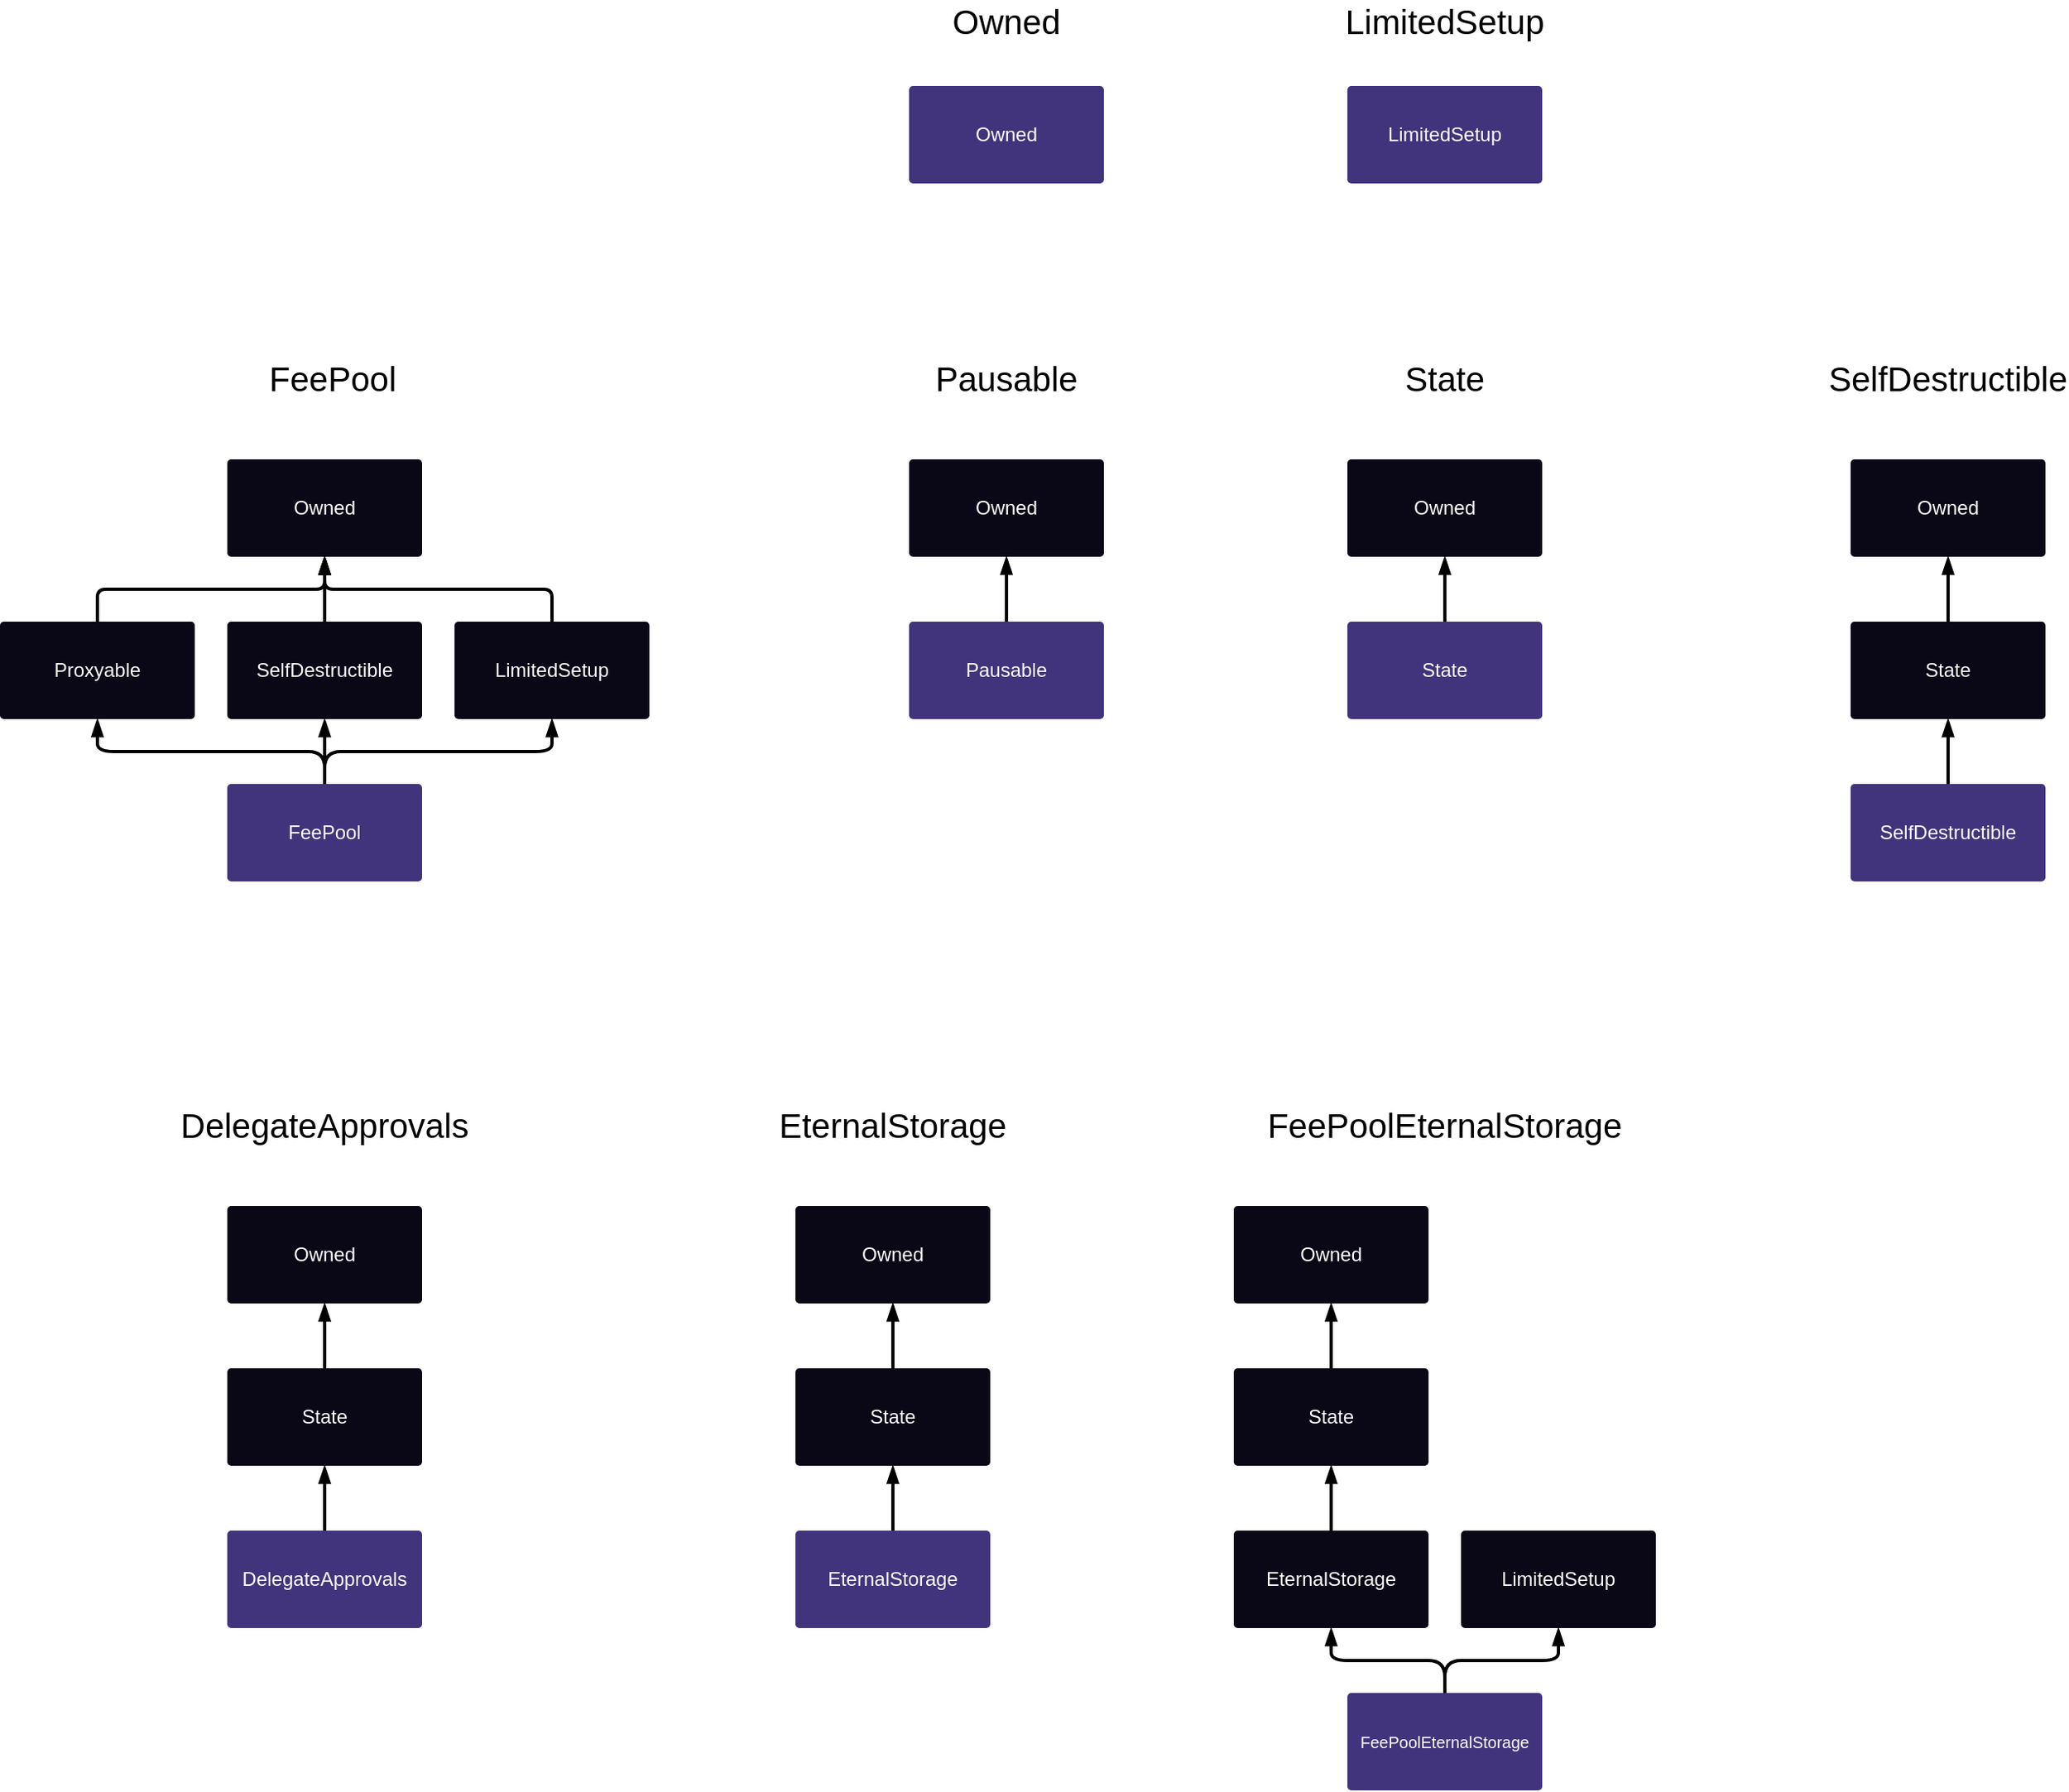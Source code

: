<mxfile version="11.2.8" type="device" pages="1"><diagram id="GeBhjOawOfTG-TZ4o7KQ" name="Page-1"><mxGraphModel dx="1186" dy="1878" grid="1" gridSize="10" guides="1" tooltips="1" connect="1" arrows="1" fold="1" page="1" pageScale="1" pageWidth="850" pageHeight="1100" math="0" shadow="0"><root><mxCell id="0"/><mxCell id="1" parent="0"/><mxCell id="AA69jOeBU6M6I2S-nlwK-62" style="edgeStyle=orthogonalEdgeStyle;rounded=1;orthogonalLoop=1;jettySize=auto;html=1;exitX=0.5;exitY=0;exitDx=0;exitDy=0;entryX=0.5;entryY=1;entryDx=0;entryDy=0;endArrow=blockThin;endFill=1;strokeWidth=2;fontSize=21;" edge="1" parent="1" source="AA69jOeBU6M6I2S-nlwK-1" target="AA69jOeBU6M6I2S-nlwK-2"><mxGeometry relative="1" as="geometry"/></mxCell><mxCell id="AA69jOeBU6M6I2S-nlwK-63" style="edgeStyle=orthogonalEdgeStyle;rounded=1;orthogonalLoop=1;jettySize=auto;html=1;exitX=0.5;exitY=0;exitDx=0;exitDy=0;entryX=0.5;entryY=1;entryDx=0;entryDy=0;endArrow=blockThin;endFill=1;strokeWidth=2;fontSize=21;" edge="1" parent="1" source="AA69jOeBU6M6I2S-nlwK-1" target="AA69jOeBU6M6I2S-nlwK-5"><mxGeometry relative="1" as="geometry"/></mxCell><mxCell id="AA69jOeBU6M6I2S-nlwK-64" style="edgeStyle=orthogonalEdgeStyle;rounded=1;orthogonalLoop=1;jettySize=auto;html=1;exitX=0.5;exitY=0;exitDx=0;exitDy=0;entryX=0.5;entryY=1;entryDx=0;entryDy=0;endArrow=blockThin;endFill=1;strokeWidth=2;fontSize=21;" edge="1" parent="1" source="AA69jOeBU6M6I2S-nlwK-1" target="AA69jOeBU6M6I2S-nlwK-4"><mxGeometry relative="1" as="geometry"/></mxCell><mxCell id="AA69jOeBU6M6I2S-nlwK-1" value="&lt;font color=&quot;#FFFFFF&quot;&gt;FeePool&lt;/font&gt;" style="rounded=1;whiteSpace=wrap;html=1;fillColor=#42337D;strokeColor=none;arcSize=4;gradientColor=none;" vertex="1" parent="1"><mxGeometry x="180" y="320" width="120" height="60" as="geometry"/></mxCell><mxCell id="AA69jOeBU6M6I2S-nlwK-7" style="edgeStyle=orthogonalEdgeStyle;rounded=1;orthogonalLoop=1;jettySize=auto;html=1;exitX=0.5;exitY=0;exitDx=0;exitDy=0;entryX=0.5;entryY=1;entryDx=0;entryDy=0;strokeWidth=2;arcSize=10;endArrow=blockThin;endFill=1;" edge="1" parent="1" source="AA69jOeBU6M6I2S-nlwK-2" target="AA69jOeBU6M6I2S-nlwK-3"><mxGeometry relative="1" as="geometry"/></mxCell><UserObject label="&lt;font color=&quot;#FFFFFF&quot;&gt;SelfDestructible&lt;/font&gt;" link="SelfDestructible" id="AA69jOeBU6M6I2S-nlwK-2"><mxCell style="rounded=1;whiteSpace=wrap;html=1;fillColor=#0a0817;strokeColor=none;arcSize=4;" vertex="1" parent="1"><mxGeometry x="180" y="220" width="120" height="60" as="geometry"/></mxCell></UserObject><UserObject label="&lt;font color=&quot;#FFFFFF&quot;&gt;Owned&lt;/font&gt;" link="Owned" id="AA69jOeBU6M6I2S-nlwK-3"><mxCell style="rounded=1;whiteSpace=wrap;html=1;fillColor=#0a0817;strokeColor=none;arcSize=4;" vertex="1" parent="1"><mxGeometry x="180" y="120" width="120" height="60" as="geometry"/></mxCell></UserObject><mxCell id="AA69jOeBU6M6I2S-nlwK-9" style="edgeStyle=orthogonalEdgeStyle;rounded=1;orthogonalLoop=1;jettySize=auto;html=1;exitX=0.5;exitY=0;exitDx=0;exitDy=0;strokeWidth=2;arcSize=10;endArrow=blockThin;endFill=1;" edge="1" parent="1" source="AA69jOeBU6M6I2S-nlwK-4" target="AA69jOeBU6M6I2S-nlwK-3"><mxGeometry relative="1" as="geometry"/></mxCell><UserObject label="&lt;div&gt;&lt;font color=&quot;#FFFFFF&quot;&gt;LimitedSetup&lt;/font&gt;&lt;/div&gt;" link="LimitedSetup" id="AA69jOeBU6M6I2S-nlwK-4"><mxCell style="rounded=1;whiteSpace=wrap;html=1;fillColor=#0a0817;strokeColor=none;arcSize=4;" vertex="1" parent="1"><mxGeometry x="320" y="220" width="120" height="60" as="geometry"/></mxCell></UserObject><mxCell id="AA69jOeBU6M6I2S-nlwK-10" style="edgeStyle=orthogonalEdgeStyle;rounded=1;orthogonalLoop=1;jettySize=auto;html=1;exitX=0.5;exitY=0;exitDx=0;exitDy=0;strokeWidth=2;arcSize=10;endArrow=blockThin;endFill=1;" edge="1" parent="1" source="AA69jOeBU6M6I2S-nlwK-5" target="AA69jOeBU6M6I2S-nlwK-3"><mxGeometry relative="1" as="geometry"/></mxCell><UserObject label="&lt;font style=&quot;font-size: 12px&quot; color=&quot;#FFFFFF&quot;&gt;Proxyable&lt;/font&gt;" link="Proxyable" id="AA69jOeBU6M6I2S-nlwK-5"><mxCell style="rounded=1;whiteSpace=wrap;html=1;fillColor=#0a0817;strokeColor=none;arcSize=4;" vertex="1" parent="1"><mxGeometry x="40" y="220" width="120" height="60" as="geometry"/></mxCell></UserObject><mxCell id="AA69jOeBU6M6I2S-nlwK-16" value="Pausable" style="text;html=1;strokeColor=none;fillColor=none;align=center;verticalAlign=middle;whiteSpace=wrap;rounded=0;fontSize=21;" vertex="1" parent="1"><mxGeometry x="640" y="60" width="40" height="20" as="geometry"/></mxCell><mxCell id="AA69jOeBU6M6I2S-nlwK-17" value="FeePool" style="text;html=1;strokeColor=none;fillColor=none;align=center;verticalAlign=middle;whiteSpace=wrap;rounded=0;fontSize=21;" vertex="1" parent="1"><mxGeometry x="225" y="60" width="40" height="20" as="geometry"/></mxCell><mxCell id="AA69jOeBU6M6I2S-nlwK-18" style="edgeStyle=orthogonalEdgeStyle;rounded=1;orthogonalLoop=1;jettySize=auto;html=1;exitX=0.5;exitY=0;exitDx=0;exitDy=0;entryX=0.5;entryY=1;entryDx=0;entryDy=0;strokeWidth=2;arcSize=10;endArrow=blockThin;endFill=1;" edge="1" parent="1" source="AA69jOeBU6M6I2S-nlwK-19" target="AA69jOeBU6M6I2S-nlwK-20"><mxGeometry relative="1" as="geometry"/></mxCell><UserObject label="&lt;font color=&quot;#FFFFFF&quot;&gt;Pausable&lt;/font&gt;" id="AA69jOeBU6M6I2S-nlwK-19"><mxCell style="rounded=1;whiteSpace=wrap;html=1;fillColor=#42337D;strokeColor=none;arcSize=4;" vertex="1" parent="1"><mxGeometry x="600" y="220" width="120" height="60" as="geometry"/></mxCell></UserObject><UserObject label="&lt;font color=&quot;#FFFFFF&quot;&gt;Owned&lt;/font&gt;" link="Owned" id="AA69jOeBU6M6I2S-nlwK-20"><mxCell style="rounded=1;whiteSpace=wrap;html=1;fillColor=#0a0817;strokeColor=none;arcSize=4;" vertex="1" parent="1"><mxGeometry x="600" y="120" width="120" height="60" as="geometry"/></mxCell></UserObject><mxCell id="AA69jOeBU6M6I2S-nlwK-21" value="&lt;div&gt;SelfDestructible&lt;/div&gt;" style="text;html=1;strokeColor=none;fillColor=none;align=center;verticalAlign=middle;whiteSpace=wrap;rounded=0;fontSize=21;" vertex="1" parent="1"><mxGeometry x="1220" y="60" width="40" height="20" as="geometry"/></mxCell><mxCell id="AA69jOeBU6M6I2S-nlwK-31" style="edgeStyle=orthogonalEdgeStyle;rounded=1;orthogonalLoop=1;jettySize=auto;html=1;exitX=0.5;exitY=0;exitDx=0;exitDy=0;entryX=0.5;entryY=1;entryDx=0;entryDy=0;strokeWidth=2;arcSize=10;endArrow=blockThin;endFill=1;" edge="1" parent="1" source="AA69jOeBU6M6I2S-nlwK-32" target="AA69jOeBU6M6I2S-nlwK-34"><mxGeometry relative="1" as="geometry"/></mxCell><mxCell id="AA69jOeBU6M6I2S-nlwK-32" value="&lt;font color=&quot;#FFFFFF&quot;&gt;SelfDestructible&lt;/font&gt;" style="rounded=1;whiteSpace=wrap;html=1;fillColor=#42337D;strokeColor=none;arcSize=4;gradientColor=none;" vertex="1" parent="1"><mxGeometry x="1180" y="320" width="120" height="60" as="geometry"/></mxCell><mxCell id="AA69jOeBU6M6I2S-nlwK-33" style="edgeStyle=orthogonalEdgeStyle;rounded=1;orthogonalLoop=1;jettySize=auto;html=1;exitX=0.5;exitY=0;exitDx=0;exitDy=0;entryX=0.5;entryY=1;entryDx=0;entryDy=0;strokeWidth=2;arcSize=10;endArrow=blockThin;endFill=1;" edge="1" parent="1" source="AA69jOeBU6M6I2S-nlwK-34" target="AA69jOeBU6M6I2S-nlwK-35"><mxGeometry relative="1" as="geometry"/></mxCell><UserObject label="&lt;font color=&quot;#FFFFFF&quot;&gt;State&lt;/font&gt;" link="State" id="AA69jOeBU6M6I2S-nlwK-34"><mxCell style="rounded=1;whiteSpace=wrap;html=1;fillColor=#0a0817;strokeColor=none;arcSize=4;" vertex="1" parent="1"><mxGeometry x="1180" y="220" width="120" height="60" as="geometry"/></mxCell></UserObject><UserObject label="&lt;font color=&quot;#FFFFFF&quot;&gt;Owned&lt;/font&gt;" link="Owned" id="AA69jOeBU6M6I2S-nlwK-35"><mxCell style="rounded=1;whiteSpace=wrap;html=1;fillColor=#0a0817;strokeColor=none;arcSize=4;" vertex="1" parent="1"><mxGeometry x="1180" y="120" width="120" height="60" as="geometry"/></mxCell></UserObject><mxCell id="AA69jOeBU6M6I2S-nlwK-36" style="edgeStyle=orthogonalEdgeStyle;rounded=1;orthogonalLoop=1;jettySize=auto;html=1;exitX=0.5;exitY=0;exitDx=0;exitDy=0;entryX=0.5;entryY=1;entryDx=0;entryDy=0;strokeWidth=2;arcSize=10;endArrow=blockThin;endFill=1;" edge="1" parent="1" source="AA69jOeBU6M6I2S-nlwK-37" target="AA69jOeBU6M6I2S-nlwK-38"><mxGeometry relative="1" as="geometry"/></mxCell><mxCell id="AA69jOeBU6M6I2S-nlwK-37" value="&lt;font color=&quot;#FFFFFF&quot;&gt;State&lt;/font&gt;" style="rounded=1;whiteSpace=wrap;html=1;fillColor=#42337D;strokeColor=none;arcSize=4;gradientColor=none;" vertex="1" parent="1"><mxGeometry x="870" y="220" width="120" height="60" as="geometry"/></mxCell><UserObject label="&lt;font color=&quot;#FFFFFF&quot;&gt;Owned&lt;/font&gt;" link="Owned" id="AA69jOeBU6M6I2S-nlwK-38"><mxCell style="rounded=1;whiteSpace=wrap;html=1;fillColor=#0a0817;strokeColor=none;arcSize=4;" vertex="1" parent="1"><mxGeometry x="870" y="120" width="120" height="60" as="geometry"/></mxCell></UserObject><mxCell id="AA69jOeBU6M6I2S-nlwK-39" value="State" style="text;html=1;strokeColor=none;fillColor=none;align=center;verticalAlign=middle;whiteSpace=wrap;rounded=0;fontSize=21;" vertex="1" parent="1"><mxGeometry x="910" y="60" width="40" height="20" as="geometry"/></mxCell><mxCell id="AA69jOeBU6M6I2S-nlwK-41" style="edgeStyle=orthogonalEdgeStyle;rounded=1;orthogonalLoop=1;jettySize=auto;html=1;exitX=0.5;exitY=0;exitDx=0;exitDy=0;entryX=0.5;entryY=1;entryDx=0;entryDy=0;strokeWidth=2;arcSize=10;endArrow=blockThin;endFill=1;" edge="1" parent="1" source="AA69jOeBU6M6I2S-nlwK-42" target="AA69jOeBU6M6I2S-nlwK-43"><mxGeometry relative="1" as="geometry"/></mxCell><UserObject label="&lt;font color=&quot;#FFFFFF&quot;&gt;DelegateApprovals&lt;/font&gt;" id="AA69jOeBU6M6I2S-nlwK-42"><mxCell style="rounded=1;whiteSpace=wrap;html=1;fillColor=#42337D;strokeColor=none;arcSize=4;gradientColor=none;" vertex="1" parent="1"><mxGeometry x="180" y="780" width="120" height="60" as="geometry"/></mxCell></UserObject><mxCell id="AA69jOeBU6M6I2S-nlwK-46" style="edgeStyle=orthogonalEdgeStyle;rounded=1;orthogonalLoop=1;jettySize=auto;html=1;exitX=0.5;exitY=0;exitDx=0;exitDy=0;entryX=0.5;entryY=1;entryDx=0;entryDy=0;endArrow=blockThin;endFill=1;strokeWidth=2;fontSize=21;" edge="1" parent="1" source="AA69jOeBU6M6I2S-nlwK-43" target="AA69jOeBU6M6I2S-nlwK-45"><mxGeometry relative="1" as="geometry"/></mxCell><UserObject label="&lt;font color=&quot;#FFFFFF&quot;&gt;State&lt;/font&gt;" link="State" id="AA69jOeBU6M6I2S-nlwK-43"><mxCell style="rounded=1;whiteSpace=wrap;html=1;fillColor=#0a0817;strokeColor=none;arcSize=4;" vertex="1" parent="1"><mxGeometry x="180" y="680" width="120" height="60" as="geometry"/></mxCell></UserObject><mxCell id="AA69jOeBU6M6I2S-nlwK-44" value="DelegateApprovals" style="text;html=1;strokeColor=none;fillColor=none;align=center;verticalAlign=middle;whiteSpace=wrap;rounded=0;fontSize=21;" vertex="1" parent="1"><mxGeometry x="220" y="520" width="40" height="20" as="geometry"/></mxCell><UserObject label="&lt;font color=&quot;#FFFFFF&quot;&gt;Owned&lt;/font&gt;" link="Owned" id="AA69jOeBU6M6I2S-nlwK-45"><mxCell style="rounded=1;whiteSpace=wrap;html=1;fillColor=#0a0817;strokeColor=none;arcSize=4;" vertex="1" parent="1"><mxGeometry x="180" y="580" width="120" height="60" as="geometry"/></mxCell></UserObject><mxCell id="AA69jOeBU6M6I2S-nlwK-47" style="edgeStyle=orthogonalEdgeStyle;rounded=1;orthogonalLoop=1;jettySize=auto;html=1;exitX=0.5;exitY=0;exitDx=0;exitDy=0;entryX=0.5;entryY=1;entryDx=0;entryDy=0;strokeWidth=2;arcSize=10;endArrow=blockThin;endFill=1;" edge="1" parent="1" source="AA69jOeBU6M6I2S-nlwK-48" target="AA69jOeBU6M6I2S-nlwK-50"><mxGeometry relative="1" as="geometry"/></mxCell><UserObject label="&lt;font color=&quot;#FFFFFF&quot;&gt;EternalStorage&lt;/font&gt;" id="AA69jOeBU6M6I2S-nlwK-48"><mxCell style="rounded=1;whiteSpace=wrap;html=1;fillColor=#42337D;strokeColor=none;arcSize=4;gradientColor=none;" vertex="1" parent="1"><mxGeometry x="530" y="780" width="120" height="60" as="geometry"/></mxCell></UserObject><mxCell id="AA69jOeBU6M6I2S-nlwK-49" style="edgeStyle=orthogonalEdgeStyle;rounded=1;orthogonalLoop=1;jettySize=auto;html=1;exitX=0.5;exitY=0;exitDx=0;exitDy=0;entryX=0.5;entryY=1;entryDx=0;entryDy=0;endArrow=blockThin;endFill=1;strokeWidth=2;fontSize=21;" edge="1" parent="1" source="AA69jOeBU6M6I2S-nlwK-50" target="AA69jOeBU6M6I2S-nlwK-52"><mxGeometry relative="1" as="geometry"/></mxCell><UserObject label="&lt;font color=&quot;#FFFFFF&quot;&gt;State&lt;/font&gt;" link="State" id="AA69jOeBU6M6I2S-nlwK-50"><mxCell style="rounded=1;whiteSpace=wrap;html=1;fillColor=#0a0817;strokeColor=none;arcSize=4;" vertex="1" parent="1"><mxGeometry x="530" y="680" width="120" height="60" as="geometry"/></mxCell></UserObject><mxCell id="AA69jOeBU6M6I2S-nlwK-51" value="EternalStorage" style="text;html=1;strokeColor=none;fillColor=none;align=center;verticalAlign=middle;whiteSpace=wrap;rounded=0;fontSize=21;" vertex="1" parent="1"><mxGeometry x="570" y="520" width="40" height="20" as="geometry"/></mxCell><UserObject label="&lt;font color=&quot;#FFFFFF&quot;&gt;Owned&lt;/font&gt;" link="Owned" id="AA69jOeBU6M6I2S-nlwK-52"><mxCell style="rounded=1;whiteSpace=wrap;html=1;fillColor=#0a0817;strokeColor=none;arcSize=4;" vertex="1" parent="1"><mxGeometry x="530" y="580" width="120" height="60" as="geometry"/></mxCell></UserObject><mxCell id="AA69jOeBU6M6I2S-nlwK-53" style="edgeStyle=orthogonalEdgeStyle;rounded=1;orthogonalLoop=1;jettySize=auto;html=1;exitX=0.5;exitY=0;exitDx=0;exitDy=0;entryX=0.5;entryY=1;entryDx=0;entryDy=0;strokeWidth=2;arcSize=10;endArrow=blockThin;endFill=1;" edge="1" parent="1" source="AA69jOeBU6M6I2S-nlwK-54" target="AA69jOeBU6M6I2S-nlwK-56"><mxGeometry relative="1" as="geometry"/></mxCell><UserObject label="&lt;font color=&quot;#FFFFFF&quot;&gt;EternalStorage&lt;/font&gt;" link="EternalStorage" id="AA69jOeBU6M6I2S-nlwK-54"><mxCell style="rounded=1;whiteSpace=wrap;html=1;fillColor=#0A0817;strokeColor=none;arcSize=4;gradientColor=none;" vertex="1" parent="1"><mxGeometry x="800" y="780" width="120" height="60" as="geometry"/></mxCell></UserObject><mxCell id="AA69jOeBU6M6I2S-nlwK-55" style="edgeStyle=orthogonalEdgeStyle;rounded=1;orthogonalLoop=1;jettySize=auto;html=1;exitX=0.5;exitY=0;exitDx=0;exitDy=0;entryX=0.5;entryY=1;entryDx=0;entryDy=0;endArrow=blockThin;endFill=1;strokeWidth=2;fontSize=21;" edge="1" parent="1" source="AA69jOeBU6M6I2S-nlwK-56" target="AA69jOeBU6M6I2S-nlwK-58"><mxGeometry relative="1" as="geometry"/></mxCell><UserObject label="&lt;font color=&quot;#FFFFFF&quot;&gt;State&lt;/font&gt;" link="State" id="AA69jOeBU6M6I2S-nlwK-56"><mxCell style="rounded=1;whiteSpace=wrap;html=1;fillColor=#0a0817;strokeColor=none;arcSize=4;" vertex="1" parent="1"><mxGeometry x="800" y="680" width="120" height="60" as="geometry"/></mxCell></UserObject><mxCell id="AA69jOeBU6M6I2S-nlwK-57" value="&lt;div&gt;FeePoolEternalStorage&lt;/div&gt;" style="text;html=1;strokeColor=none;fillColor=none;align=center;verticalAlign=middle;whiteSpace=wrap;rounded=0;fontSize=21;" vertex="1" parent="1"><mxGeometry x="910" y="520" width="40" height="20" as="geometry"/></mxCell><UserObject label="&lt;font color=&quot;#FFFFFF&quot;&gt;Owned&lt;/font&gt;" link="Owned" id="AA69jOeBU6M6I2S-nlwK-58"><mxCell style="rounded=1;whiteSpace=wrap;html=1;fillColor=#0a0817;strokeColor=none;arcSize=4;" vertex="1" parent="1"><mxGeometry x="800" y="580" width="120" height="60" as="geometry"/></mxCell></UserObject><mxCell id="AA69jOeBU6M6I2S-nlwK-67" style="edgeStyle=orthogonalEdgeStyle;rounded=1;orthogonalLoop=1;jettySize=auto;html=1;exitX=0.5;exitY=0;exitDx=0;exitDy=0;entryX=0.5;entryY=1;entryDx=0;entryDy=0;endArrow=blockThin;endFill=1;strokeWidth=2;fontSize=21;" edge="1" parent="1" source="AA69jOeBU6M6I2S-nlwK-59" target="AA69jOeBU6M6I2S-nlwK-54"><mxGeometry relative="1" as="geometry"/></mxCell><mxCell id="AA69jOeBU6M6I2S-nlwK-68" style="edgeStyle=orthogonalEdgeStyle;rounded=1;orthogonalLoop=1;jettySize=auto;html=1;exitX=0.5;exitY=0;exitDx=0;exitDy=0;endArrow=blockThin;endFill=1;strokeWidth=2;fontSize=21;" edge="1" parent="1" source="AA69jOeBU6M6I2S-nlwK-59" target="AA69jOeBU6M6I2S-nlwK-61"><mxGeometry relative="1" as="geometry"/></mxCell><UserObject label="&lt;font style=&quot;font-size: 10px&quot; color=&quot;#FFFFFF&quot;&gt;FeePoolEternalStorage&lt;/font&gt;" id="AA69jOeBU6M6I2S-nlwK-59"><mxCell style="rounded=1;whiteSpace=wrap;html=1;fillColor=#42337D;strokeColor=none;arcSize=4;gradientColor=none;" vertex="1" parent="1"><mxGeometry x="870" y="880" width="120" height="60" as="geometry"/></mxCell></UserObject><UserObject label="&lt;font color=&quot;#FFFFFF&quot;&gt;LimitedSetup&lt;/font&gt;" link="LimitedSetup" id="AA69jOeBU6M6I2S-nlwK-61"><mxCell style="rounded=1;whiteSpace=wrap;html=1;fillColor=#0A0817;strokeColor=none;arcSize=4;gradientColor=none;" vertex="1" parent="1"><mxGeometry x="940" y="780" width="120" height="60" as="geometry"/></mxCell></UserObject><UserObject label="&lt;font color=&quot;#FFFFFF&quot;&gt;Owned&lt;/font&gt;" id="AA69jOeBU6M6I2S-nlwK-69"><mxCell style="rounded=1;whiteSpace=wrap;html=1;fillColor=#42337D;strokeColor=none;arcSize=4;" vertex="1" parent="1"><mxGeometry x="600" y="-110" width="120" height="60" as="geometry"/></mxCell></UserObject><mxCell id="AA69jOeBU6M6I2S-nlwK-70" value="Owned" style="text;html=1;strokeColor=none;fillColor=none;align=center;verticalAlign=middle;whiteSpace=wrap;rounded=0;fontSize=21;" vertex="1" parent="1"><mxGeometry x="640" y="-160" width="40" height="20" as="geometry"/></mxCell><UserObject label="&lt;font color=&quot;#FFFFFF&quot;&gt;LimitedSetup&lt;/font&gt;" id="AA69jOeBU6M6I2S-nlwK-71"><mxCell style="rounded=1;whiteSpace=wrap;html=1;fillColor=#42337D;strokeColor=none;arcSize=4;" vertex="1" parent="1"><mxGeometry x="870" y="-110" width="120" height="60" as="geometry"/></mxCell></UserObject><mxCell id="AA69jOeBU6M6I2S-nlwK-72" value="LimitedSetup" style="text;html=1;strokeColor=none;fillColor=none;align=center;verticalAlign=middle;whiteSpace=wrap;rounded=0;fontSize=21;" vertex="1" parent="1"><mxGeometry x="910" y="-160" width="40" height="20" as="geometry"/></mxCell></root></mxGraphModel></diagram></mxfile>